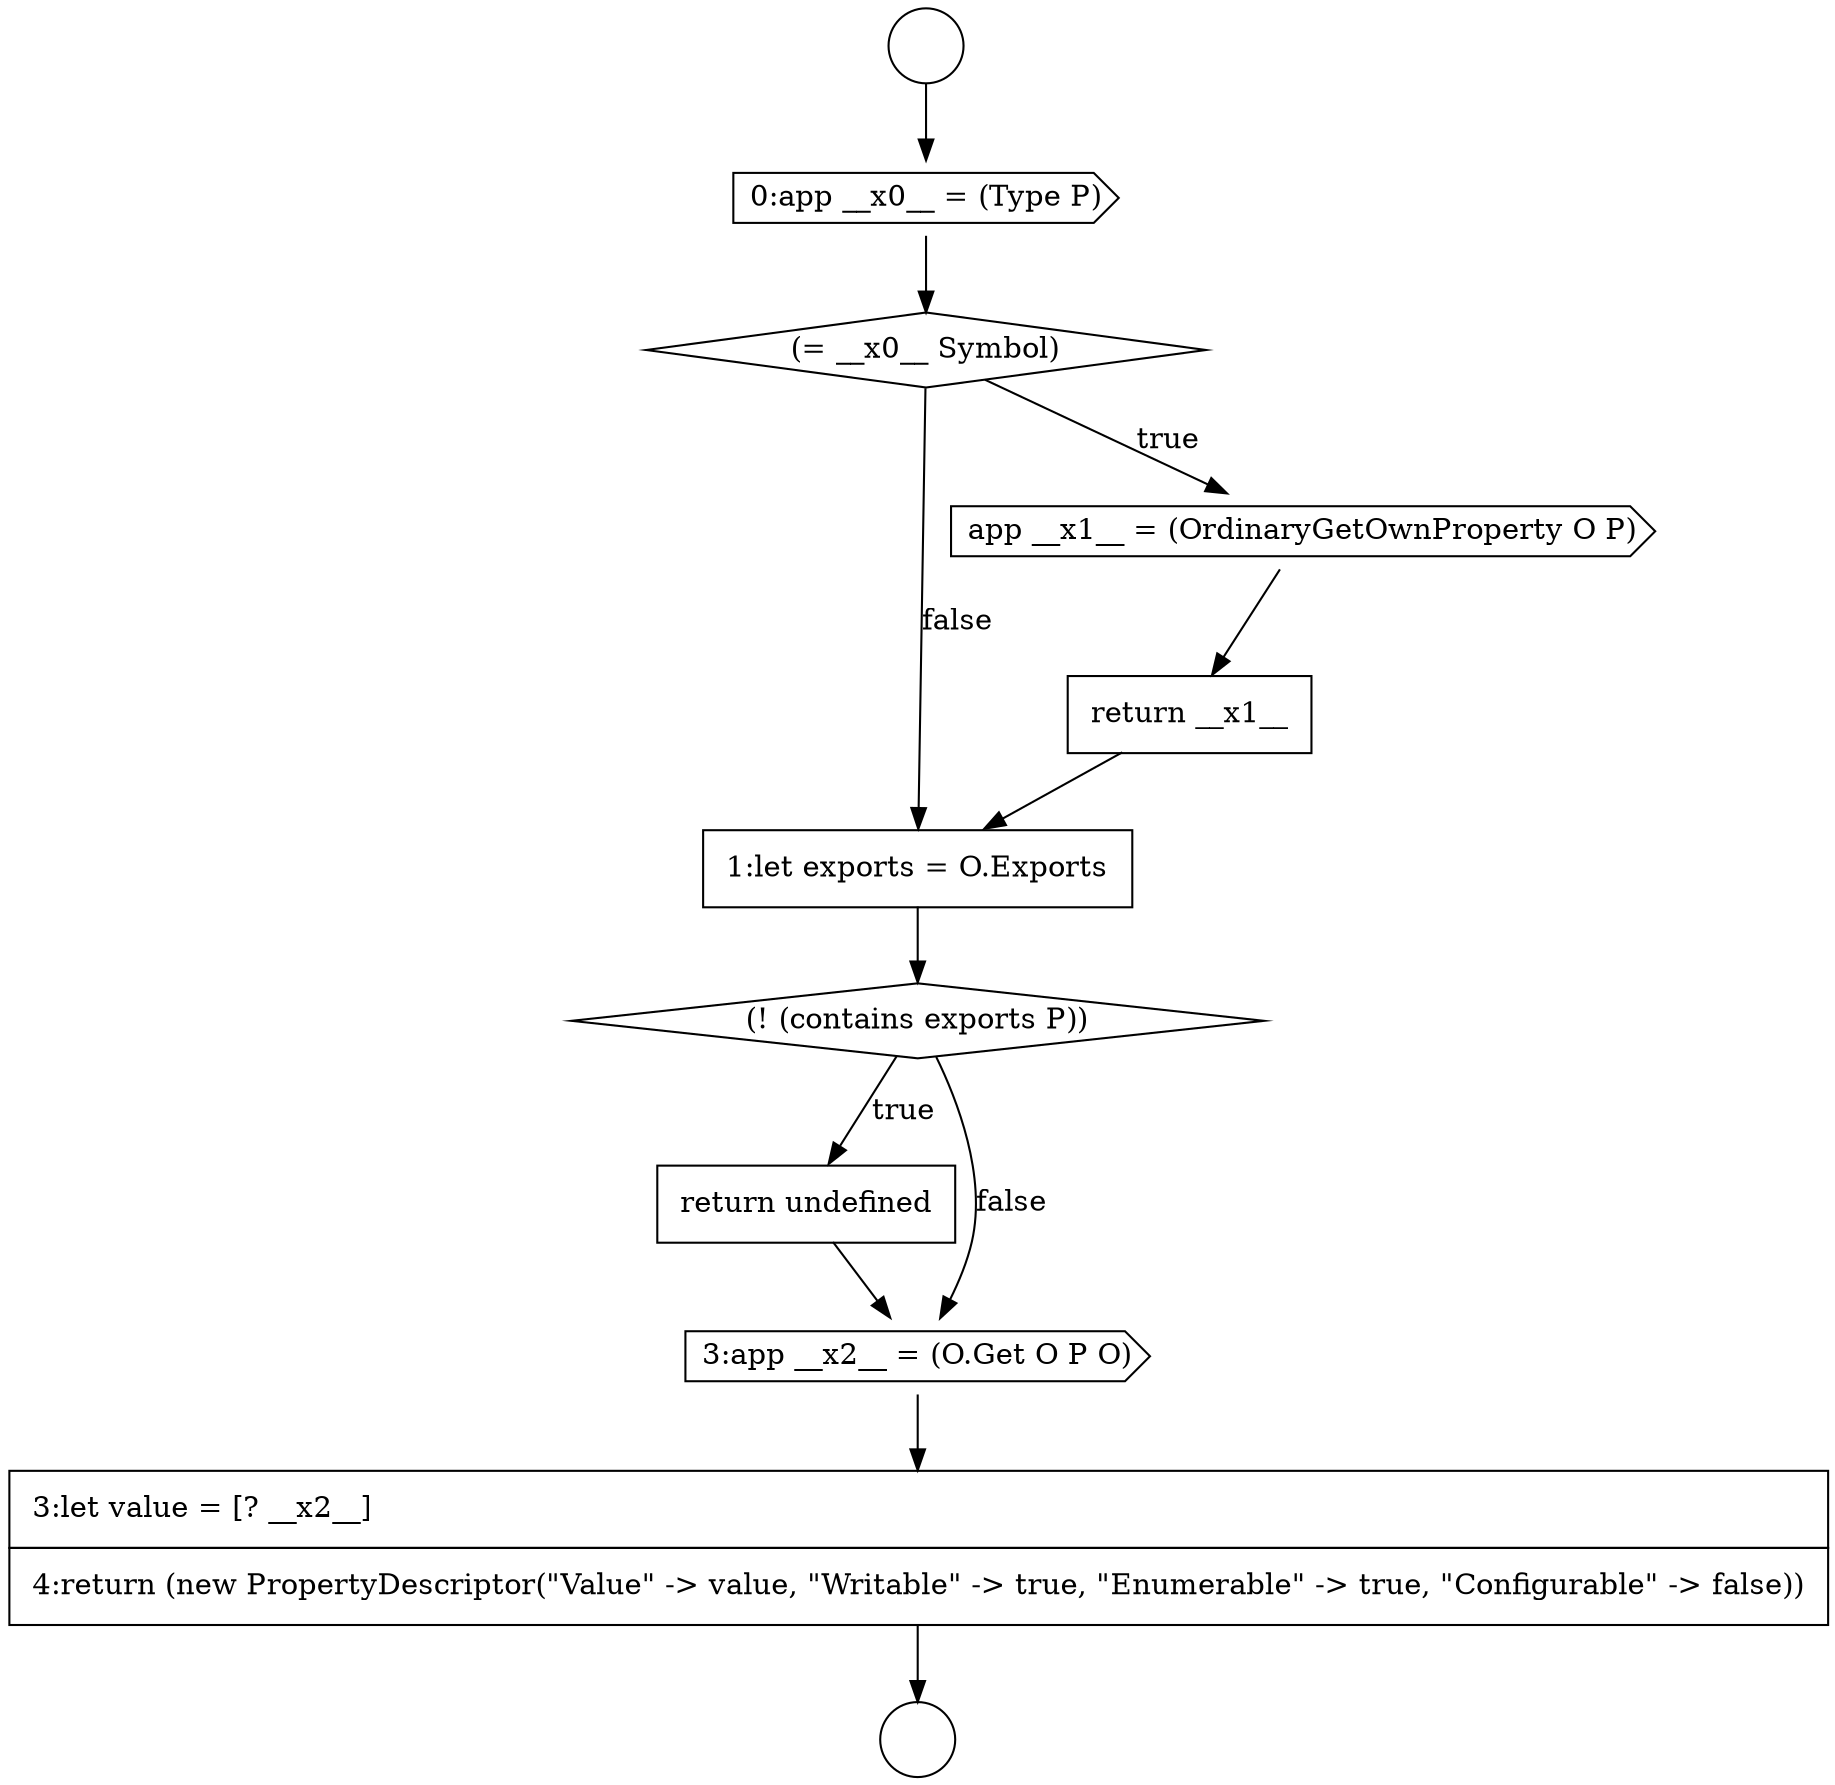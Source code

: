 digraph {
  node2595 [shape=none, margin=0, label=<<font color="black">
    <table border="0" cellborder="1" cellspacing="0" cellpadding="10">
      <tr><td align="left">return undefined</td></tr>
    </table>
  </font>> color="black" fillcolor="white" style=filled]
  node2590 [shape=diamond, label=<<font color="black">(= __x0__ Symbol)</font>> color="black" fillcolor="white" style=filled]
  node2593 [shape=none, margin=0, label=<<font color="black">
    <table border="0" cellborder="1" cellspacing="0" cellpadding="10">
      <tr><td align="left">1:let exports = O.Exports</td></tr>
    </table>
  </font>> color="black" fillcolor="white" style=filled]
  node2592 [shape=none, margin=0, label=<<font color="black">
    <table border="0" cellborder="1" cellspacing="0" cellpadding="10">
      <tr><td align="left">return __x1__</td></tr>
    </table>
  </font>> color="black" fillcolor="white" style=filled]
  node2597 [shape=none, margin=0, label=<<font color="black">
    <table border="0" cellborder="1" cellspacing="0" cellpadding="10">
      <tr><td align="left">3:let value = [? __x2__]</td></tr>
      <tr><td align="left">4:return (new PropertyDescriptor(&quot;Value&quot; -&gt; value, &quot;Writable&quot; -&gt; true, &quot;Enumerable&quot; -&gt; true, &quot;Configurable&quot; -&gt; false))</td></tr>
    </table>
  </font>> color="black" fillcolor="white" style=filled]
  node2588 [shape=circle label=" " color="black" fillcolor="white" style=filled]
  node2587 [shape=circle label=" " color="black" fillcolor="white" style=filled]
  node2589 [shape=cds, label=<<font color="black">0:app __x0__ = (Type P)</font>> color="black" fillcolor="white" style=filled]
  node2596 [shape=cds, label=<<font color="black">3:app __x2__ = (O.Get O P O)</font>> color="black" fillcolor="white" style=filled]
  node2591 [shape=cds, label=<<font color="black">app __x1__ = (OrdinaryGetOwnProperty O P)</font>> color="black" fillcolor="white" style=filled]
  node2594 [shape=diamond, label=<<font color="black">(! (contains exports P))</font>> color="black" fillcolor="white" style=filled]
  node2594 -> node2595 [label=<<font color="black">true</font>> color="black"]
  node2594 -> node2596 [label=<<font color="black">false</font>> color="black"]
  node2589 -> node2590 [ color="black"]
  node2595 -> node2596 [ color="black"]
  node2590 -> node2591 [label=<<font color="black">true</font>> color="black"]
  node2590 -> node2593 [label=<<font color="black">false</font>> color="black"]
  node2597 -> node2588 [ color="black"]
  node2587 -> node2589 [ color="black"]
  node2596 -> node2597 [ color="black"]
  node2593 -> node2594 [ color="black"]
  node2591 -> node2592 [ color="black"]
  node2592 -> node2593 [ color="black"]
}

